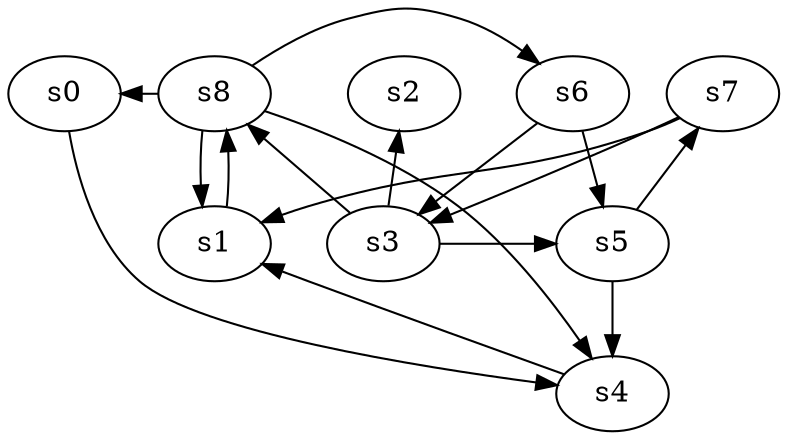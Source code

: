digraph game_0970_complex_9 {
    s0 [name="s0", player=0];
    s1 [name="s1", player=1];
    s2 [name="s2", player=1];
    s3 [name="s3", player=0];
    s4 [name="s4", player=0];
    s5 [name="s5", player=0];
    s6 [name="s6", player=1, target=1];
    s7 [name="s7", player=1];
    s8 [name="s8", player=1, target=1];

    s0 -> s4 [constraint="time % 4 == 1 && time % 4 == 3"];
    s1 -> s8 [constraint="time % 5 == 4 || time % 4 == 1"];
    s3 -> s2 [constraint="time % 2 == 1"];
    s3 -> s5 [constraint="time % 2 == 1"];
    s3 -> s8 [constraint="time % 8 == 7"];
    s4 -> s1 [constraint="time % 5 == 4 || time % 4 == 1"];
    s5 -> s4;
    s5 -> s7 [constraint="!(time % 3 == 0)"];
    s6 -> s3;
    s6 -> s5;
    s7 -> s1 [constraint="time % 5 == 3"];
    s7 -> s3 [constraint="!(time % 5 == 2)"];
    s8 -> s0 [constraint="!(time % 3 == 2)"];
    s8 -> s1;
    s8 -> s4 [constraint="time % 4 == 3 || time % 2 == 0"];
    s8 -> s6 [constraint="time % 3 == 0 || time % 4 == 2"];
}
